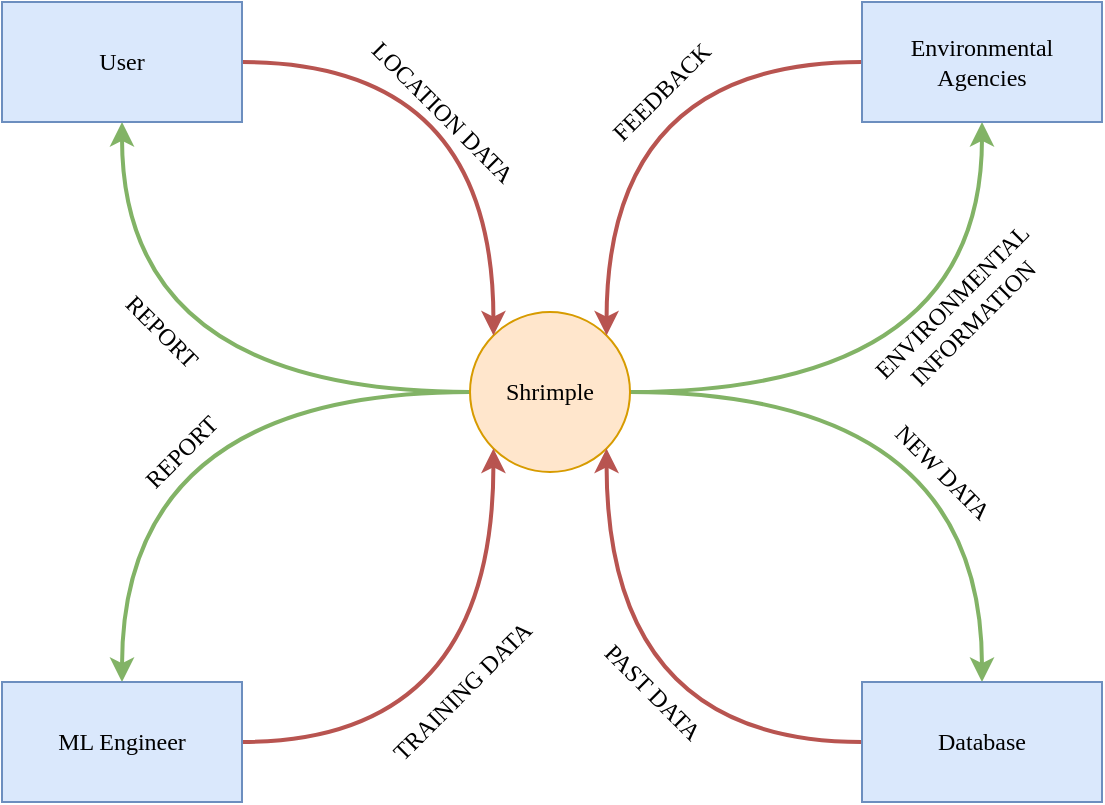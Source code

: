 <mxfile version="24.7.17">
  <diagram name="Page-1" id="SkuC76hFCjA3VyX_A-ML">
    <mxGraphModel dx="794" dy="559" grid="1" gridSize="10" guides="1" tooltips="1" connect="1" arrows="1" fold="1" page="1" pageScale="1" pageWidth="827" pageHeight="1169" math="0" shadow="0">
      <root>
        <mxCell id="0" />
        <mxCell id="1" parent="0" />
        <mxCell id="YCFNGN1wlttzQGaKL09i-6" style="edgeStyle=orthogonalEdgeStyle;rounded=0;orthogonalLoop=1;jettySize=auto;html=1;curved=1;strokeWidth=2;fillColor=#d5e8d4;strokeColor=#82b366;" edge="1" parent="1" source="MDLXURxubLseBGRayLQ--1" target="s0e6hnzGLSj_OodZ54pA-2">
          <mxGeometry relative="1" as="geometry" />
        </mxCell>
        <mxCell id="YCFNGN1wlttzQGaKL09i-7" style="edgeStyle=orthogonalEdgeStyle;rounded=0;orthogonalLoop=1;jettySize=auto;html=1;curved=1;fillColor=#d5e8d4;strokeColor=#82b366;strokeWidth=2;" edge="1" parent="1" source="MDLXURxubLseBGRayLQ--1" target="s0e6hnzGLSj_OodZ54pA-4">
          <mxGeometry relative="1" as="geometry" />
        </mxCell>
        <mxCell id="YCFNGN1wlttzQGaKL09i-8" style="edgeStyle=orthogonalEdgeStyle;rounded=0;orthogonalLoop=1;jettySize=auto;html=1;curved=1;fillColor=#d5e8d4;strokeColor=#82b366;strokeWidth=2;" edge="1" parent="1" source="MDLXURxubLseBGRayLQ--1" target="s0e6hnzGLSj_OodZ54pA-3">
          <mxGeometry relative="1" as="geometry" />
        </mxCell>
        <mxCell id="YCFNGN1wlttzQGaKL09i-10" style="edgeStyle=orthogonalEdgeStyle;rounded=0;orthogonalLoop=1;jettySize=auto;html=1;curved=1;exitX=0;exitY=0.5;exitDx=0;exitDy=0;strokeWidth=2;fillColor=#d5e8d4;strokeColor=#82b366;" edge="1" parent="1" source="MDLXURxubLseBGRayLQ--1" target="s0e6hnzGLSj_OodZ54pA-1">
          <mxGeometry relative="1" as="geometry" />
        </mxCell>
        <mxCell id="MDLXURxubLseBGRayLQ--1" value="Shrimple" style="ellipse;whiteSpace=wrap;html=1;aspect=fixed;fillColor=#ffe6cc;strokeColor=#d79b00;fontFamily=Lucida Console;" parent="1" vertex="1">
          <mxGeometry x="374" y="545" width="80" height="80" as="geometry" />
        </mxCell>
        <mxCell id="YCFNGN1wlttzQGaKL09i-4" style="edgeStyle=orthogonalEdgeStyle;rounded=0;orthogonalLoop=1;jettySize=auto;html=1;curved=1;entryX=0;entryY=1;entryDx=0;entryDy=0;fillColor=#f8cecc;strokeColor=#b85450;strokeWidth=2;" edge="1" parent="1" source="s0e6hnzGLSj_OodZ54pA-1" target="MDLXURxubLseBGRayLQ--1">
          <mxGeometry relative="1" as="geometry" />
        </mxCell>
        <mxCell id="s0e6hnzGLSj_OodZ54pA-1" value="ML Engineer" style="rounded=0;whiteSpace=wrap;html=1;fontFamily=Lucida Console;fillColor=#dae8fc;strokeColor=#6c8ebf;" parent="1" vertex="1">
          <mxGeometry x="140" y="730" width="120" height="60" as="geometry" />
        </mxCell>
        <mxCell id="YCFNGN1wlttzQGaKL09i-2" value="" style="edgeStyle=orthogonalEdgeStyle;rounded=0;orthogonalLoop=1;jettySize=auto;html=1;curved=1;entryX=0;entryY=0;entryDx=0;entryDy=0;fillColor=#f8cecc;strokeColor=#b85450;strokeWidth=2;" edge="1" parent="1" source="s0e6hnzGLSj_OodZ54pA-2" target="MDLXURxubLseBGRayLQ--1">
          <mxGeometry x="0.034" y="-6" relative="1" as="geometry">
            <mxPoint as="offset" />
          </mxGeometry>
        </mxCell>
        <mxCell id="s0e6hnzGLSj_OodZ54pA-2" value="User" style="rounded=0;whiteSpace=wrap;html=1;fontFamily=Lucida Console;fillColor=#dae8fc;strokeColor=#6c8ebf;" parent="1" vertex="1">
          <mxGeometry x="140" y="390" width="120" height="60" as="geometry" />
        </mxCell>
        <mxCell id="YCFNGN1wlttzQGaKL09i-5" style="edgeStyle=orthogonalEdgeStyle;rounded=0;orthogonalLoop=1;jettySize=auto;html=1;curved=1;entryX=1;entryY=1;entryDx=0;entryDy=0;strokeWidth=2;fillColor=#f8cecc;strokeColor=#b85450;" edge="1" parent="1" source="s0e6hnzGLSj_OodZ54pA-3" target="MDLXURxubLseBGRayLQ--1">
          <mxGeometry relative="1" as="geometry" />
        </mxCell>
        <mxCell id="s0e6hnzGLSj_OodZ54pA-3" value="Database" style="rounded=0;whiteSpace=wrap;html=1;fillColor=#dae8fc;strokeColor=#6c8ebf;fontFamily=Lucida Console;" parent="1" vertex="1">
          <mxGeometry x="570" y="730" width="120" height="60" as="geometry" />
        </mxCell>
        <mxCell id="YCFNGN1wlttzQGaKL09i-3" style="edgeStyle=orthogonalEdgeStyle;rounded=0;orthogonalLoop=1;jettySize=auto;html=1;curved=1;entryX=1;entryY=0;entryDx=0;entryDy=0;fillColor=#f8cecc;strokeColor=#b85450;strokeWidth=2;" edge="1" parent="1" source="s0e6hnzGLSj_OodZ54pA-4" target="MDLXURxubLseBGRayLQ--1">
          <mxGeometry relative="1" as="geometry" />
        </mxCell>
        <mxCell id="s0e6hnzGLSj_OodZ54pA-4" value="Environmental Agencies" style="rounded=0;whiteSpace=wrap;html=1;fillColor=#dae8fc;strokeColor=#6c8ebf;fontFamily=Lucida Console;" parent="1" vertex="1">
          <mxGeometry x="570" y="390" width="120" height="60" as="geometry" />
        </mxCell>
        <mxCell id="YCFNGN1wlttzQGaKL09i-11" value="&lt;font face=&quot;Lucida Console&quot;&gt;LOCATION DATA&lt;/font&gt;" style="text;html=1;align=center;verticalAlign=middle;resizable=0;points=[];autosize=1;strokeColor=none;fillColor=none;rotation=45;" vertex="1" parent="1">
          <mxGeometry x="300" y="430" width="120" height="30" as="geometry" />
        </mxCell>
        <mxCell id="YCFNGN1wlttzQGaKL09i-12" value="&lt;font face=&quot;Lucida Console&quot;&gt;PAST DATA&lt;/font&gt;" style="text;html=1;align=center;verticalAlign=middle;resizable=0;points=[];autosize=1;strokeColor=none;fillColor=none;rotation=45;" vertex="1" parent="1">
          <mxGeometry x="420" y="720" width="90" height="30" as="geometry" />
        </mxCell>
        <mxCell id="YCFNGN1wlttzQGaKL09i-13" value="&lt;font face=&quot;Lucida Console&quot;&gt;TRAINING DATA&lt;/font&gt;" style="text;html=1;align=center;verticalAlign=middle;resizable=0;points=[];autosize=1;strokeColor=none;fillColor=none;rotation=315;" vertex="1" parent="1">
          <mxGeometry x="310" y="720" width="120" height="30" as="geometry" />
        </mxCell>
        <mxCell id="YCFNGN1wlttzQGaKL09i-14" value="&lt;font face=&quot;Lucida Console&quot;&gt;NEW DATA&lt;/font&gt;" style="text;html=1;align=center;verticalAlign=middle;resizable=0;points=[];autosize=1;strokeColor=none;fillColor=none;rotation=45;" vertex="1" parent="1">
          <mxGeometry x="570" y="610" width="80" height="30" as="geometry" />
        </mxCell>
        <mxCell id="YCFNGN1wlttzQGaKL09i-15" value="REPORT" style="text;html=1;align=center;verticalAlign=middle;whiteSpace=wrap;rounded=0;fontFamily=Lucida Console;rotation=315;" vertex="1" parent="1">
          <mxGeometry x="200" y="600" width="60" height="30" as="geometry" />
        </mxCell>
        <mxCell id="YCFNGN1wlttzQGaKL09i-17" value="REPORT" style="text;html=1;align=center;verticalAlign=middle;whiteSpace=wrap;rounded=0;fontFamily=Lucida Console;rotation=45;" vertex="1" parent="1">
          <mxGeometry x="190" y="540" width="60" height="30" as="geometry" />
        </mxCell>
        <mxCell id="YCFNGN1wlttzQGaKL09i-19" value="FEEDBACK" style="text;html=1;align=center;verticalAlign=middle;whiteSpace=wrap;rounded=0;fontFamily=Lucida Console;rotation=315;" vertex="1" parent="1">
          <mxGeometry x="440" y="420" width="60" height="30" as="geometry" />
        </mxCell>
        <mxCell id="YCFNGN1wlttzQGaKL09i-21" value="ENVIRONMENTAL INFORMATION" style="text;html=1;align=center;verticalAlign=middle;whiteSpace=wrap;rounded=0;fontFamily=Lucida Console;rotation=315;" vertex="1" parent="1">
          <mxGeometry x="590" y="530" width="60" height="30" as="geometry" />
        </mxCell>
      </root>
    </mxGraphModel>
  </diagram>
</mxfile>
